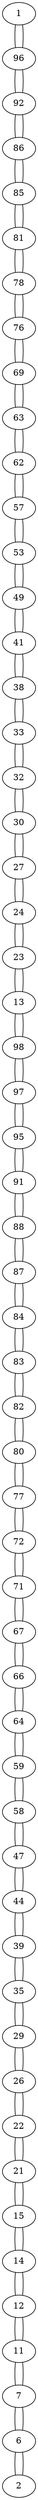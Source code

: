 graph {
	1 [label=1]
	1 -- 96
	96 [label=96]
	96 -- 1
	96 -- 92
	92 [label=92]
	92 -- 96
	92 -- 86
	86 [label=86]
	86 -- 92
	86 -- 85
	85 [label=85]
	85 -- 86
	85 -- 81
	81 [label=81]
	81 -- 85
	81 -- 78
	78 [label=78]
	78 -- 81
	78 -- 76
	76 [label=76]
	76 -- 78
	76 -- 69
	69 [label=69]
	69 -- 76
	69 -- 63
	63 [label=63]
	63 -- 69
	63 -- 62
	62 [label=62]
	62 -- 63
	62 -- 57
	57 [label=57]
	57 -- 62
	57 -- 53
	53 [label=53]
	53 -- 57
	53 -- 49
	49 [label=49]
	49 -- 53
	49 -- 41
	41 [label=41]
	41 -- 49
	41 -- 38
	38 [label=38]
	38 -- 41
	38 -- 33
	33 [label=33]
	33 -- 38
	33 -- 32
	32 [label=32]
	32 -- 33
	32 -- 30
	30 [label=30]
	30 -- 32
	30 -- 27
	27 [label=27]
	27 -- 30
	27 -- 24
	24 [label=24]
	24 -- 27
	24 -- 23
	23 [label=23]
	23 -- 24
	23 -- 13
	13 [label=13]
	13 -- 23
	13 -- 98
	98 [label=98]
	98 -- 13
	98 -- 97
	97 [label=97]
	97 -- 98
	97 -- 95
	95 [label=95]
	95 -- 97
	95 -- 91
	91 [label=91]
	91 -- 95
	91 -- 88
	88 [label=88]
	88 -- 91
	88 -- 87
	87 [label=87]
	87 -- 88
	87 -- 84
	84 [label=84]
	84 -- 87
	84 -- 83
	83 [label=83]
	83 -- 84
	83 -- 82
	82 [label=82]
	82 -- 83
	82 -- 80
	80 [label=80]
	80 -- 82
	80 -- 77
	77 [label=77]
	77 -- 80
	77 -- 72
	72 [label=72]
	72 -- 77
	72 -- 71
	71 [label=71]
	71 -- 72
	71 -- 67
	67 [label=67]
	67 -- 71
	67 -- 66
	66 [label=66]
	66 -- 67
	66 -- 64
	64 [label=64]
	64 -- 66
	64 -- 59
	59 [label=59]
	59 -- 64
	59 -- 58
	58 [label=58]
	58 -- 59
	58 -- 47
	47 [label=47]
	47 -- 58
	47 -- 44
	44 [label=44]
	44 -- 47
	44 -- 39
	39 [label=39]
	39 -- 44
	39 -- 35
	35 [label=35]
	35 -- 39
	35 -- 29
	29 [label=29]
	29 -- 35
	29 -- 26
	26 [label=26]
	26 -- 29
	26 -- 22
	22 [label=22]
	22 -- 26
	22 -- 21
	21 [label=21]
	21 -- 22
	21 -- 15
	15 [label=15]
	15 -- 21
	15 -- 14
	14 [label=14]
	14 -- 15
	14 -- 12
	12 [label=12]
	12 -- 14
	12 -- 11
	11 [label=11]
	11 -- 12
	11 -- 7
	7 [label=7]
	7 -- 11
	7 -- 6
	6 [label=6]
	6 -- 7
	6 -- 2
	2 [label=2]
	2 -- 6
}
